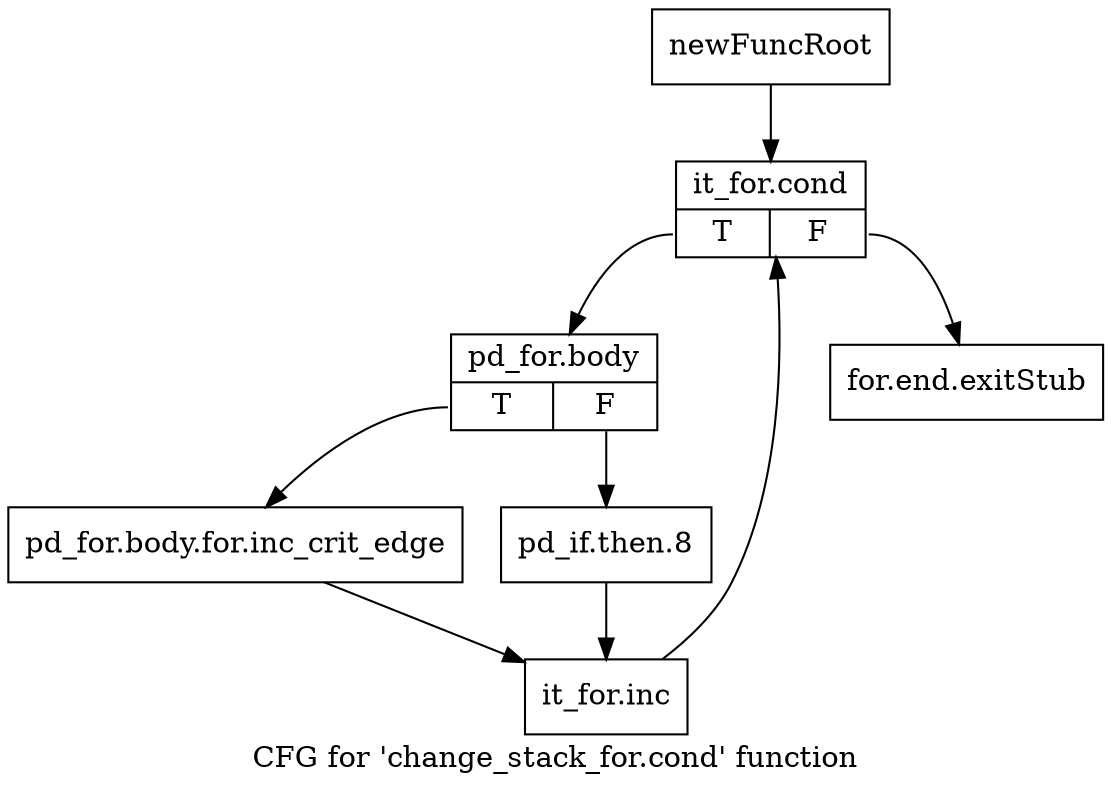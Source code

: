 digraph "CFG for 'change_stack_for.cond' function" {
	label="CFG for 'change_stack_for.cond' function";

	Node0xb962ea0 [shape=record,label="{newFuncRoot}"];
	Node0xb962ea0 -> Node0xb962f40;
	Node0xb962ef0 [shape=record,label="{for.end.exitStub}"];
	Node0xb962f40 [shape=record,label="{it_for.cond|{<s0>T|<s1>F}}"];
	Node0xb962f40:s0 -> Node0xb962f90;
	Node0xb962f40:s1 -> Node0xb962ef0;
	Node0xb962f90 [shape=record,label="{pd_for.body|{<s0>T|<s1>F}}"];
	Node0xb962f90:s0 -> Node0xb963030;
	Node0xb962f90:s1 -> Node0xb962fe0;
	Node0xb962fe0 [shape=record,label="{pd_if.then.8}"];
	Node0xb962fe0 -> Node0xb963080;
	Node0xb963030 [shape=record,label="{pd_for.body.for.inc_crit_edge}"];
	Node0xb963030 -> Node0xb963080;
	Node0xb963080 [shape=record,label="{it_for.inc}"];
	Node0xb963080 -> Node0xb962f40;
}
